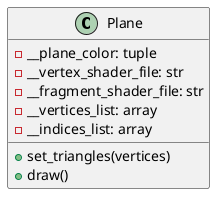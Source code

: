 @startuml

class Plane{
    - __plane_color: tuple
    - __vertex_shader_file: str
    - __fragment_shader_file: str
    - __vertices_list: array
    - __indices_list: array

    + set_triangles(vertices)
    + draw()
}

@enduml